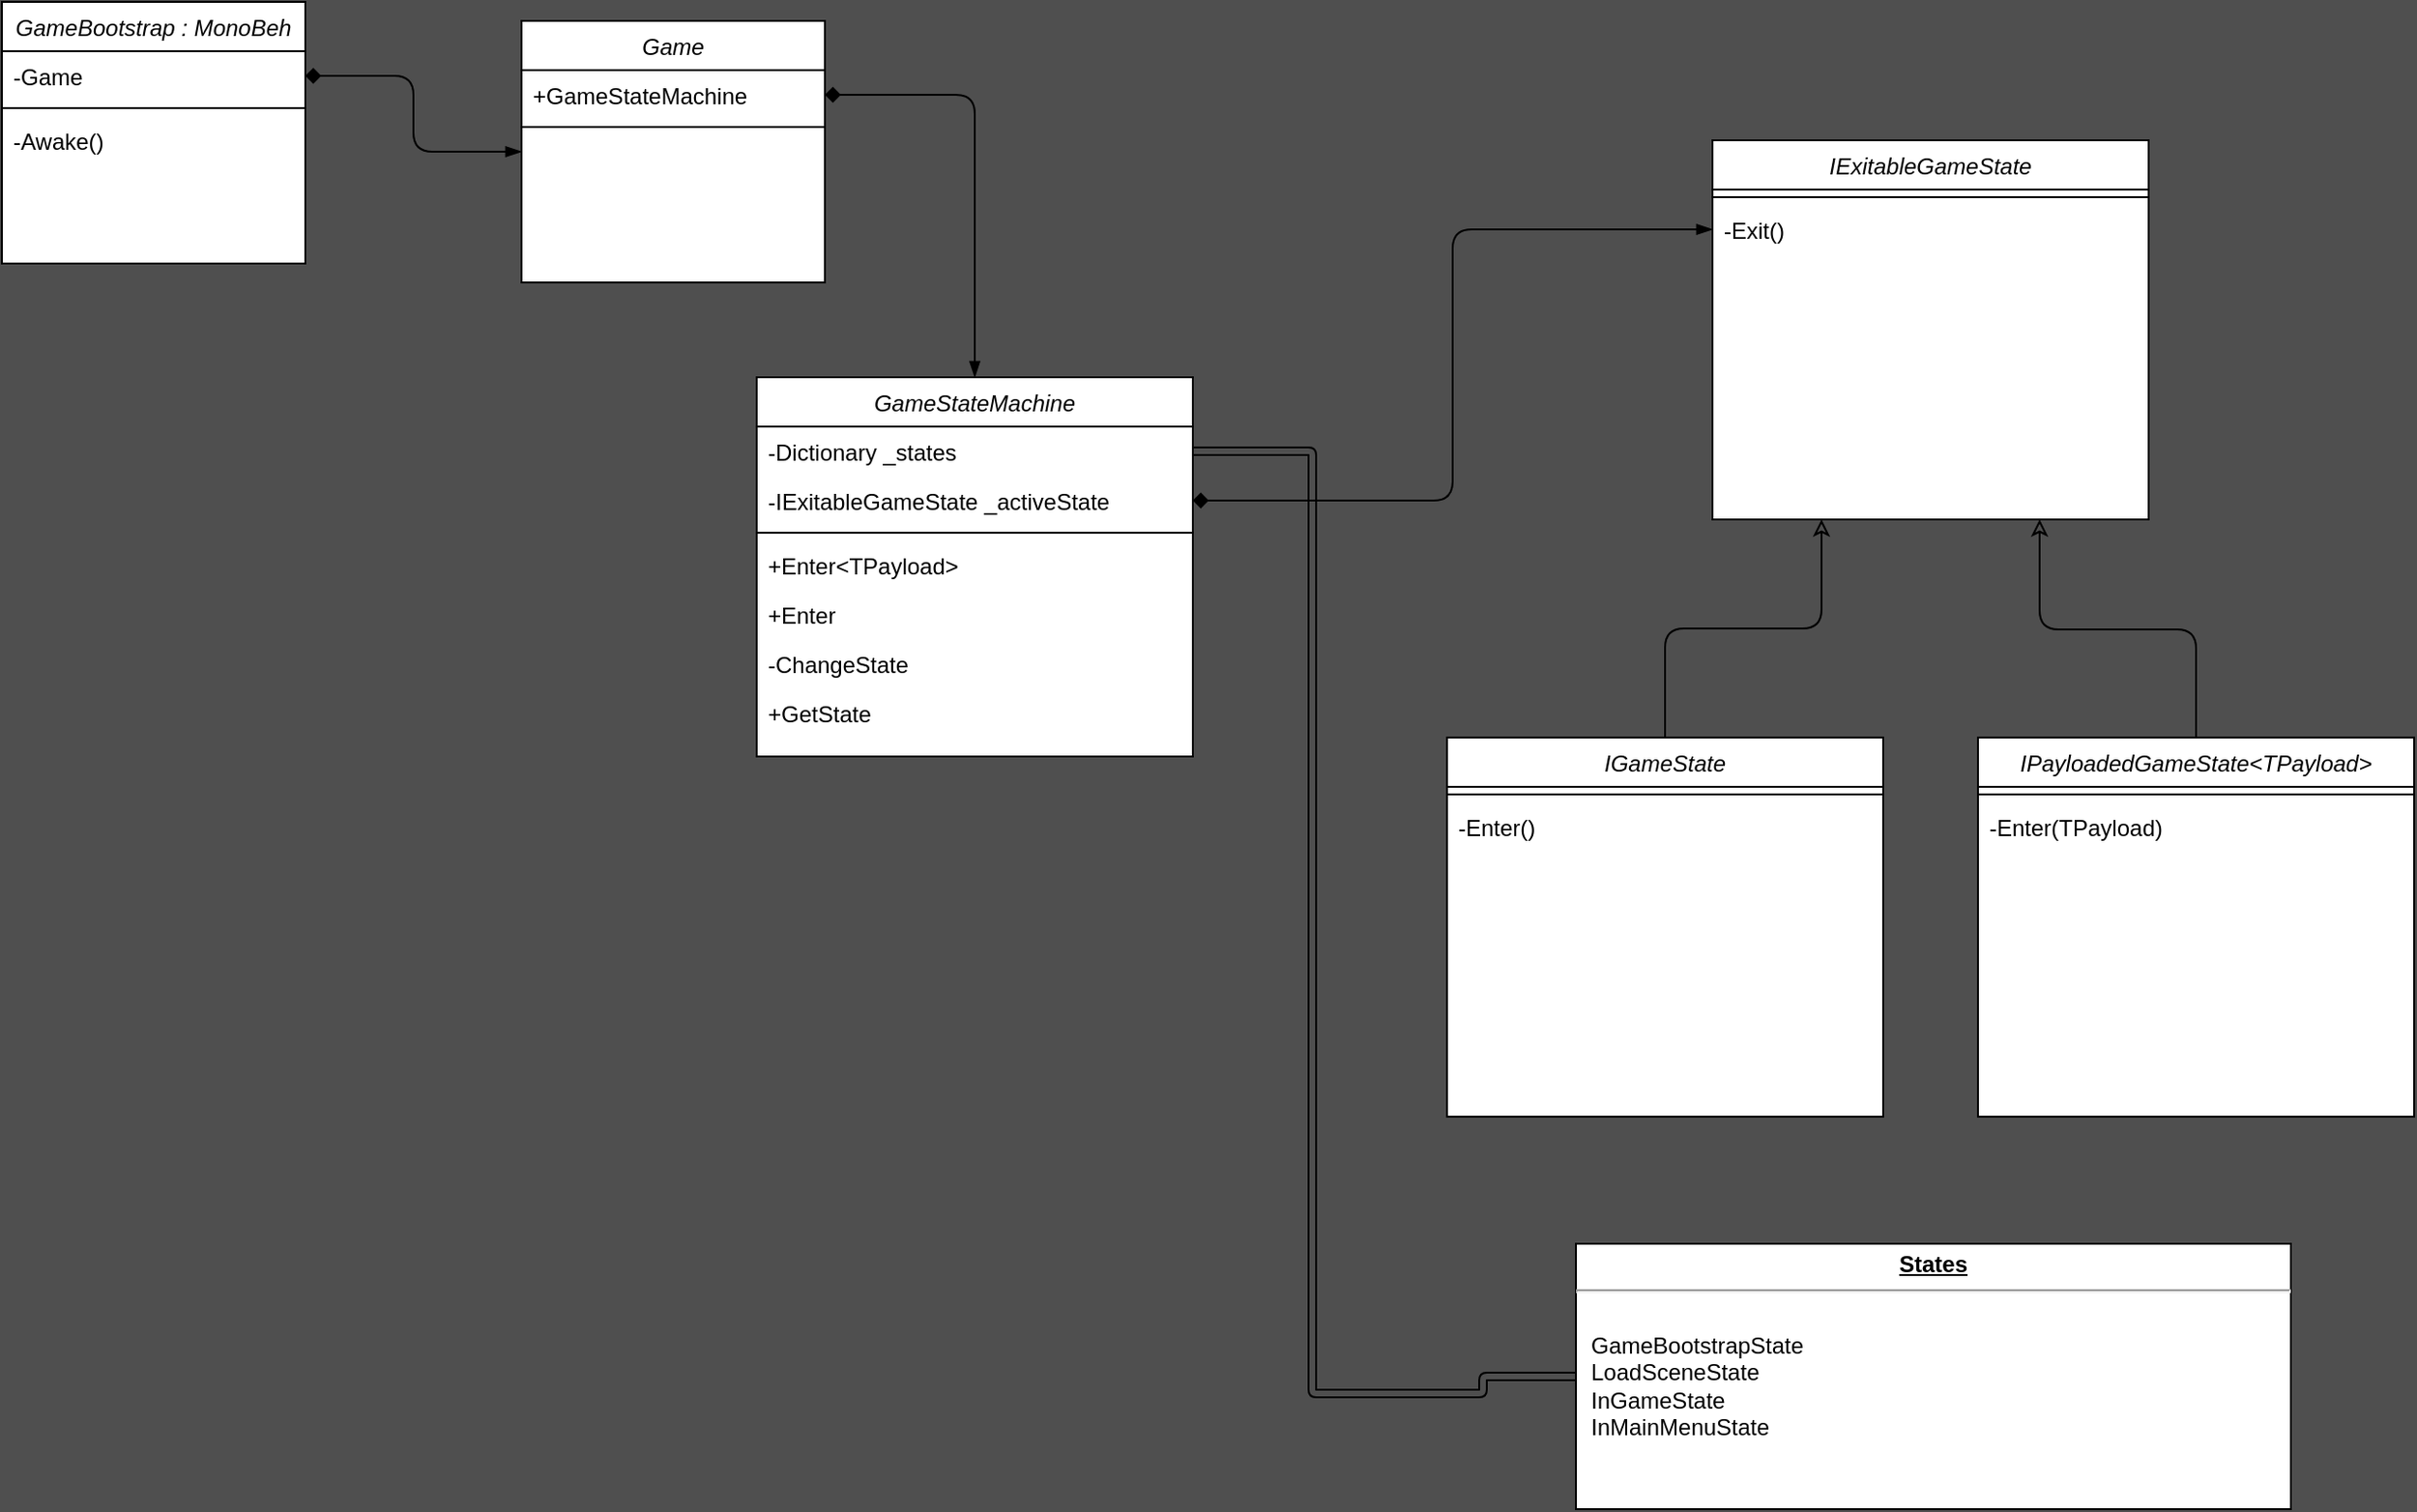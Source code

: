 <mxfile version="13.9.9" type="device"><diagram id="C5RBs43oDa-KdzZeNtuy" name="Structure"><mxGraphModel dx="657" dy="1150" grid="0" gridSize="10" guides="1" tooltips="1" connect="1" arrows="1" fold="1" page="1" pageScale="1" pageWidth="827" pageHeight="1169" background="#4F4F4F" math="0" shadow="0"><root><mxCell id="WIyWlLk6GJQsqaUBKTNV-0"/><mxCell id="WIyWlLk6GJQsqaUBKTNV-1" parent="WIyWlLk6GJQsqaUBKTNV-0"/><mxCell id="zkfFHV4jXpPFQw0GAbJ--0" value="GameBootstrap : MonoBeh" style="swimlane;fontStyle=2;align=center;verticalAlign=top;childLayout=stackLayout;horizontal=1;startSize=26;horizontalStack=0;resizeParent=1;resizeLast=0;collapsible=1;marginBottom=0;shadow=0;strokeWidth=1;labelBackgroundColor=none;swimlaneFillColor=#ffffff;" parent="WIyWlLk6GJQsqaUBKTNV-1" vertex="1"><mxGeometry x="140" y="90" width="160" height="138" as="geometry"><mxRectangle x="230" y="140" width="160" height="26" as="alternateBounds"/></mxGeometry></mxCell><mxCell id="zkfFHV4jXpPFQw0GAbJ--1" value="-Game" style="text;align=left;verticalAlign=top;spacingLeft=4;spacingRight=4;overflow=hidden;rotatable=0;points=[[0,0.5],[1,0.5]];portConstraint=eastwest;" parent="zkfFHV4jXpPFQw0GAbJ--0" vertex="1"><mxGeometry y="26" width="160" height="26" as="geometry"/></mxCell><mxCell id="zkfFHV4jXpPFQw0GAbJ--4" value="" style="line;html=1;strokeWidth=1;align=left;verticalAlign=middle;spacingTop=-1;spacingLeft=3;spacingRight=3;rotatable=0;labelPosition=right;points=[];portConstraint=eastwest;" parent="zkfFHV4jXpPFQw0GAbJ--0" vertex="1"><mxGeometry y="52" width="160" height="8" as="geometry"/></mxCell><mxCell id="zkfFHV4jXpPFQw0GAbJ--5" value="-Awake()" style="text;align=left;verticalAlign=top;spacingLeft=4;spacingRight=4;overflow=hidden;rotatable=0;points=[[0,0.5],[1,0.5]];portConstraint=eastwest;" parent="zkfFHV4jXpPFQw0GAbJ--0" vertex="1"><mxGeometry y="60" width="160" height="26" as="geometry"/></mxCell><mxCell id="hSkYheq8zrCPtERQChGG-1" value="Game" style="swimlane;fontStyle=2;align=center;verticalAlign=top;childLayout=stackLayout;horizontal=1;startSize=26;horizontalStack=0;resizeParent=1;resizeLast=0;collapsible=1;marginBottom=0;shadow=0;strokeWidth=1;swimlaneFillColor=#ffffff;" vertex="1" parent="WIyWlLk6GJQsqaUBKTNV-1"><mxGeometry x="414" y="100" width="160" height="138" as="geometry"><mxRectangle x="230" y="140" width="160" height="26" as="alternateBounds"/></mxGeometry></mxCell><mxCell id="hSkYheq8zrCPtERQChGG-2" value="+GameStateMachine" style="text;align=left;verticalAlign=top;spacingLeft=4;spacingRight=4;overflow=hidden;rotatable=0;points=[[0,0.5],[1,0.5]];portConstraint=eastwest;" vertex="1" parent="hSkYheq8zrCPtERQChGG-1"><mxGeometry y="26" width="160" height="26" as="geometry"/></mxCell><mxCell id="hSkYheq8zrCPtERQChGG-3" value="" style="line;html=1;strokeWidth=1;align=left;verticalAlign=middle;spacingTop=-1;spacingLeft=3;spacingRight=3;rotatable=0;labelPosition=right;points=[];portConstraint=eastwest;" vertex="1" parent="hSkYheq8zrCPtERQChGG-1"><mxGeometry y="52" width="160" height="8" as="geometry"/></mxCell><mxCell id="hSkYheq8zrCPtERQChGG-5" style="edgeStyle=orthogonalEdgeStyle;orthogonalLoop=1;jettySize=auto;html=1;entryX=1;entryY=0.5;entryDx=0;entryDy=0;endArrow=diamond;endFill=1;startArrow=blockThin;startFill=1;exitX=0;exitY=0.5;exitDx=0;exitDy=0;" edge="1" parent="WIyWlLk6GJQsqaUBKTNV-1" source="hSkYheq8zrCPtERQChGG-1" target="zkfFHV4jXpPFQw0GAbJ--1"><mxGeometry relative="1" as="geometry"><mxPoint x="510" y="159" as="sourcePoint"/><Array as="points"/></mxGeometry></mxCell><mxCell id="hSkYheq8zrCPtERQChGG-14" style="edgeStyle=orthogonalEdgeStyle;rounded=1;orthogonalLoop=1;jettySize=auto;html=1;entryX=1;entryY=0.5;entryDx=0;entryDy=0;startArrow=blockThin;startFill=1;endArrow=diamond;endFill=1;" edge="1" parent="WIyWlLk6GJQsqaUBKTNV-1" source="hSkYheq8zrCPtERQChGG-6" target="hSkYheq8zrCPtERQChGG-2"><mxGeometry relative="1" as="geometry"/></mxCell><mxCell id="hSkYheq8zrCPtERQChGG-6" value="GameStateMachine" style="swimlane;fontStyle=2;align=center;verticalAlign=top;childLayout=stackLayout;horizontal=1;startSize=26;horizontalStack=0;resizeParent=1;resizeLast=0;collapsible=1;marginBottom=0;shadow=0;strokeWidth=1;glass=0;rounded=0;sketch=0;swimlaneFillColor=#ffffff;" vertex="1" parent="WIyWlLk6GJQsqaUBKTNV-1"><mxGeometry x="538" y="288" width="230" height="200" as="geometry"><mxRectangle x="230" y="140" width="160" height="26" as="alternateBounds"/></mxGeometry></mxCell><mxCell id="hSkYheq8zrCPtERQChGG-7" value="-Dictionary _states&#10;" style="text;align=left;verticalAlign=top;spacingLeft=4;spacingRight=4;overflow=hidden;rotatable=0;points=[[0,0.5],[1,0.5]];portConstraint=eastwest;" vertex="1" parent="hSkYheq8zrCPtERQChGG-6"><mxGeometry y="26" width="230" height="26" as="geometry"/></mxCell><mxCell id="hSkYheq8zrCPtERQChGG-12" value="-IExitableGameState _activeState" style="text;align=left;verticalAlign=top;spacingLeft=4;spacingRight=4;overflow=hidden;rotatable=0;points=[[0,0.5],[1,0.5]];portConstraint=eastwest;" vertex="1" parent="hSkYheq8zrCPtERQChGG-6"><mxGeometry y="52" width="230" height="26" as="geometry"/></mxCell><mxCell id="hSkYheq8zrCPtERQChGG-8" value="" style="line;html=1;strokeWidth=1;align=left;verticalAlign=middle;spacingTop=-1;spacingLeft=3;spacingRight=3;rotatable=0;labelPosition=right;points=[];portConstraint=eastwest;" vertex="1" parent="hSkYheq8zrCPtERQChGG-6"><mxGeometry y="78" width="230" height="8" as="geometry"/></mxCell><mxCell id="hSkYheq8zrCPtERQChGG-34" value="+Enter&lt;TPayload&gt;" style="text;align=left;verticalAlign=top;spacingLeft=4;spacingRight=4;overflow=hidden;rotatable=0;points=[[0,0.5],[1,0.5]];portConstraint=eastwest;" vertex="1" parent="hSkYheq8zrCPtERQChGG-6"><mxGeometry y="86" width="230" height="26" as="geometry"/></mxCell><mxCell id="hSkYheq8zrCPtERQChGG-35" value="+Enter" style="text;align=left;verticalAlign=top;spacingLeft=4;spacingRight=4;overflow=hidden;rotatable=0;points=[[0,0.5],[1,0.5]];portConstraint=eastwest;" vertex="1" parent="hSkYheq8zrCPtERQChGG-6"><mxGeometry y="112" width="230" height="26" as="geometry"/></mxCell><mxCell id="hSkYheq8zrCPtERQChGG-36" value="-ChangeState" style="text;align=left;verticalAlign=top;spacingLeft=4;spacingRight=4;overflow=hidden;rotatable=0;points=[[0,0.5],[1,0.5]];portConstraint=eastwest;" vertex="1" parent="hSkYheq8zrCPtERQChGG-6"><mxGeometry y="138" width="230" height="26" as="geometry"/></mxCell><mxCell id="hSkYheq8zrCPtERQChGG-37" value="+GetState" style="text;align=left;verticalAlign=top;spacingLeft=4;spacingRight=4;overflow=hidden;rotatable=0;points=[[0,0.5],[1,0.5]];portConstraint=eastwest;" vertex="1" parent="hSkYheq8zrCPtERQChGG-6"><mxGeometry y="164" width="230" height="26" as="geometry"/></mxCell><mxCell id="hSkYheq8zrCPtERQChGG-29" style="edgeStyle=orthogonalEdgeStyle;rounded=1;orthogonalLoop=1;jettySize=auto;html=1;entryX=0.5;entryY=0;entryDx=0;entryDy=0;startArrow=classic;startFill=0;endArrow=none;endFill=0;exitX=0.25;exitY=1;exitDx=0;exitDy=0;" edge="1" parent="WIyWlLk6GJQsqaUBKTNV-1" source="hSkYheq8zrCPtERQChGG-17" target="hSkYheq8zrCPtERQChGG-23"><mxGeometry relative="1" as="geometry"/></mxCell><mxCell id="hSkYheq8zrCPtERQChGG-30" style="edgeStyle=orthogonalEdgeStyle;rounded=1;orthogonalLoop=1;jettySize=auto;html=1;exitX=0.75;exitY=1;exitDx=0;exitDy=0;entryX=0.5;entryY=0;entryDx=0;entryDy=0;startArrow=classic;startFill=0;endArrow=none;endFill=0;" edge="1" parent="WIyWlLk6GJQsqaUBKTNV-1" source="hSkYheq8zrCPtERQChGG-17" target="hSkYheq8zrCPtERQChGG-26"><mxGeometry relative="1" as="geometry"><Array as="points"><mxPoint x="1215" y="421"/><mxPoint x="1297" y="421"/></Array></mxGeometry></mxCell><mxCell id="hSkYheq8zrCPtERQChGG-17" value="IExitableGameState" style="swimlane;fontStyle=2;align=center;verticalAlign=top;childLayout=stackLayout;horizontal=1;startSize=26;horizontalStack=0;resizeParent=1;resizeLast=0;collapsible=1;marginBottom=0;shadow=0;strokeWidth=1;glass=0;rounded=0;sketch=0;swimlaneFillColor=#ffffff;" vertex="1" parent="WIyWlLk6GJQsqaUBKTNV-1"><mxGeometry x="1042" y="163" width="230" height="200" as="geometry"><mxRectangle x="230" y="140" width="160" height="26" as="alternateBounds"/></mxGeometry></mxCell><mxCell id="hSkYheq8zrCPtERQChGG-20" value="" style="line;html=1;strokeWidth=1;align=left;verticalAlign=middle;spacingTop=-1;spacingLeft=3;spacingRight=3;rotatable=0;labelPosition=right;points=[];portConstraint=eastwest;" vertex="1" parent="hSkYheq8zrCPtERQChGG-17"><mxGeometry y="26" width="230" height="8" as="geometry"/></mxCell><mxCell id="hSkYheq8zrCPtERQChGG-21" value="-Exit()" style="text;align=left;verticalAlign=top;spacingLeft=4;spacingRight=4;overflow=hidden;rotatable=0;points=[[0,0.5],[1,0.5]];portConstraint=eastwest;" vertex="1" parent="hSkYheq8zrCPtERQChGG-17"><mxGeometry y="34" width="230" height="26" as="geometry"/></mxCell><mxCell id="hSkYheq8zrCPtERQChGG-23" value="IGameState" style="swimlane;fontStyle=2;align=center;verticalAlign=top;childLayout=stackLayout;horizontal=1;startSize=26;horizontalStack=0;resizeParent=1;resizeLast=0;collapsible=1;marginBottom=0;shadow=0;strokeWidth=1;glass=0;rounded=0;sketch=0;swimlaneFillColor=#ffffff;" vertex="1" parent="WIyWlLk6GJQsqaUBKTNV-1"><mxGeometry x="902" y="478" width="230" height="200" as="geometry"><mxRectangle x="230" y="140" width="160" height="26" as="alternateBounds"/></mxGeometry></mxCell><mxCell id="hSkYheq8zrCPtERQChGG-24" value="" style="line;html=1;strokeWidth=1;align=left;verticalAlign=middle;spacingTop=-1;spacingLeft=3;spacingRight=3;rotatable=0;labelPosition=right;points=[];portConstraint=eastwest;" vertex="1" parent="hSkYheq8zrCPtERQChGG-23"><mxGeometry y="26" width="230" height="8" as="geometry"/></mxCell><mxCell id="hSkYheq8zrCPtERQChGG-25" value="-Enter()" style="text;align=left;verticalAlign=top;spacingLeft=4;spacingRight=4;overflow=hidden;rotatable=0;points=[[0,0.5],[1,0.5]];portConstraint=eastwest;" vertex="1" parent="hSkYheq8zrCPtERQChGG-23"><mxGeometry y="34" width="230" height="26" as="geometry"/></mxCell><mxCell id="hSkYheq8zrCPtERQChGG-26" value="IPayloadedGameState&lt;TPayload&gt;" style="swimlane;fontStyle=2;align=center;verticalAlign=top;childLayout=stackLayout;horizontal=1;startSize=26;horizontalStack=0;resizeParent=1;resizeLast=0;collapsible=1;marginBottom=0;shadow=0;strokeWidth=1;glass=0;rounded=0;sketch=0;swimlaneFillColor=#ffffff;" vertex="1" parent="WIyWlLk6GJQsqaUBKTNV-1"><mxGeometry x="1182" y="478" width="230" height="200" as="geometry"><mxRectangle x="230" y="140" width="160" height="26" as="alternateBounds"/></mxGeometry></mxCell><mxCell id="hSkYheq8zrCPtERQChGG-27" value="" style="line;html=1;strokeWidth=1;align=left;verticalAlign=middle;spacingTop=-1;spacingLeft=3;spacingRight=3;rotatable=0;labelPosition=right;points=[];portConstraint=eastwest;" vertex="1" parent="hSkYheq8zrCPtERQChGG-26"><mxGeometry y="26" width="230" height="8" as="geometry"/></mxCell><mxCell id="hSkYheq8zrCPtERQChGG-28" value="-Enter(TPayload)" style="text;align=left;verticalAlign=top;spacingLeft=4;spacingRight=4;overflow=hidden;rotatable=0;points=[[0,0.5],[1,0.5]];portConstraint=eastwest;" vertex="1" parent="hSkYheq8zrCPtERQChGG-26"><mxGeometry y="34" width="230" height="26" as="geometry"/></mxCell><mxCell id="hSkYheq8zrCPtERQChGG-31" style="edgeStyle=orthogonalEdgeStyle;rounded=1;orthogonalLoop=1;jettySize=auto;html=1;entryX=1;entryY=0.5;entryDx=0;entryDy=0;startArrow=blockThin;startFill=1;endArrow=diamond;endFill=1;" edge="1" parent="WIyWlLk6GJQsqaUBKTNV-1" source="hSkYheq8zrCPtERQChGG-21" target="hSkYheq8zrCPtERQChGG-12"><mxGeometry relative="1" as="geometry"><mxPoint x="890" y="346" as="targetPoint"/></mxGeometry></mxCell><mxCell id="hSkYheq8zrCPtERQChGG-32" style="edgeStyle=orthogonalEdgeStyle;curved=0;rounded=1;sketch=0;orthogonalLoop=1;jettySize=auto;html=1;exitX=1;exitY=0.5;exitDx=0;exitDy=0;shape=link;entryX=0;entryY=0.5;entryDx=0;entryDy=0;" edge="1" parent="WIyWlLk6GJQsqaUBKTNV-1" source="hSkYheq8zrCPtERQChGG-7" target="hSkYheq8zrCPtERQChGG-33"><mxGeometry relative="1" as="geometry"><mxPoint x="908" y="824" as="targetPoint"/><Array as="points"><mxPoint x="831" y="327"/><mxPoint x="831" y="824"/><mxPoint x="921" y="824"/></Array></mxGeometry></mxCell><mxCell id="hSkYheq8zrCPtERQChGG-33" value="&lt;p style=&quot;margin: 0px ; margin-top: 4px ; text-align: center ; text-decoration: underline&quot;&gt;&lt;b&gt;States&lt;/b&gt;&lt;/p&gt;&lt;hr&gt;&lt;p style=&quot;margin: 0px ; margin-left: 8px&quot;&gt;&lt;br&gt;GameBootstrapState&lt;/p&gt;&lt;p style=&quot;margin: 0px ; margin-left: 8px&quot;&gt;LoadSceneState&lt;/p&gt;&lt;p style=&quot;margin: 0px ; margin-left: 8px&quot;&gt;InGameState&lt;/p&gt;&lt;p style=&quot;margin: 0px ; margin-left: 8px&quot;&gt;InMainMenuState&lt;/p&gt;" style="verticalAlign=top;align=left;overflow=fill;fontSize=12;fontFamily=Helvetica;html=1;rounded=0;sketch=0;" vertex="1" parent="WIyWlLk6GJQsqaUBKTNV-1"><mxGeometry x="970" y="745" width="377" height="140" as="geometry"/></mxCell></root></mxGraphModel></diagram></mxfile>